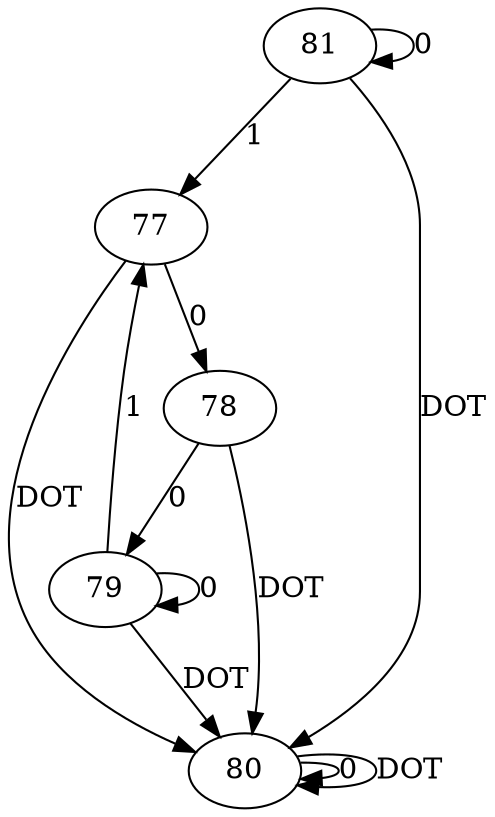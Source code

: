 digraph nfa{
77 -> 78 [label="0"];
77 -> 80 [label="DOT"];
78 -> 79 [label="0"];
78 -> 80 [label="DOT"];
81 -> 81 [label="0"];
81 -> 77 [label="1"];
81 -> 80 [label="DOT"];
79 -> 79 [label="0"];
79 -> 77 [label="1"];
79 -> 80 [label="DOT"];
80 -> 80 [label="0"];
80 -> 80 [label="DOT"];
}